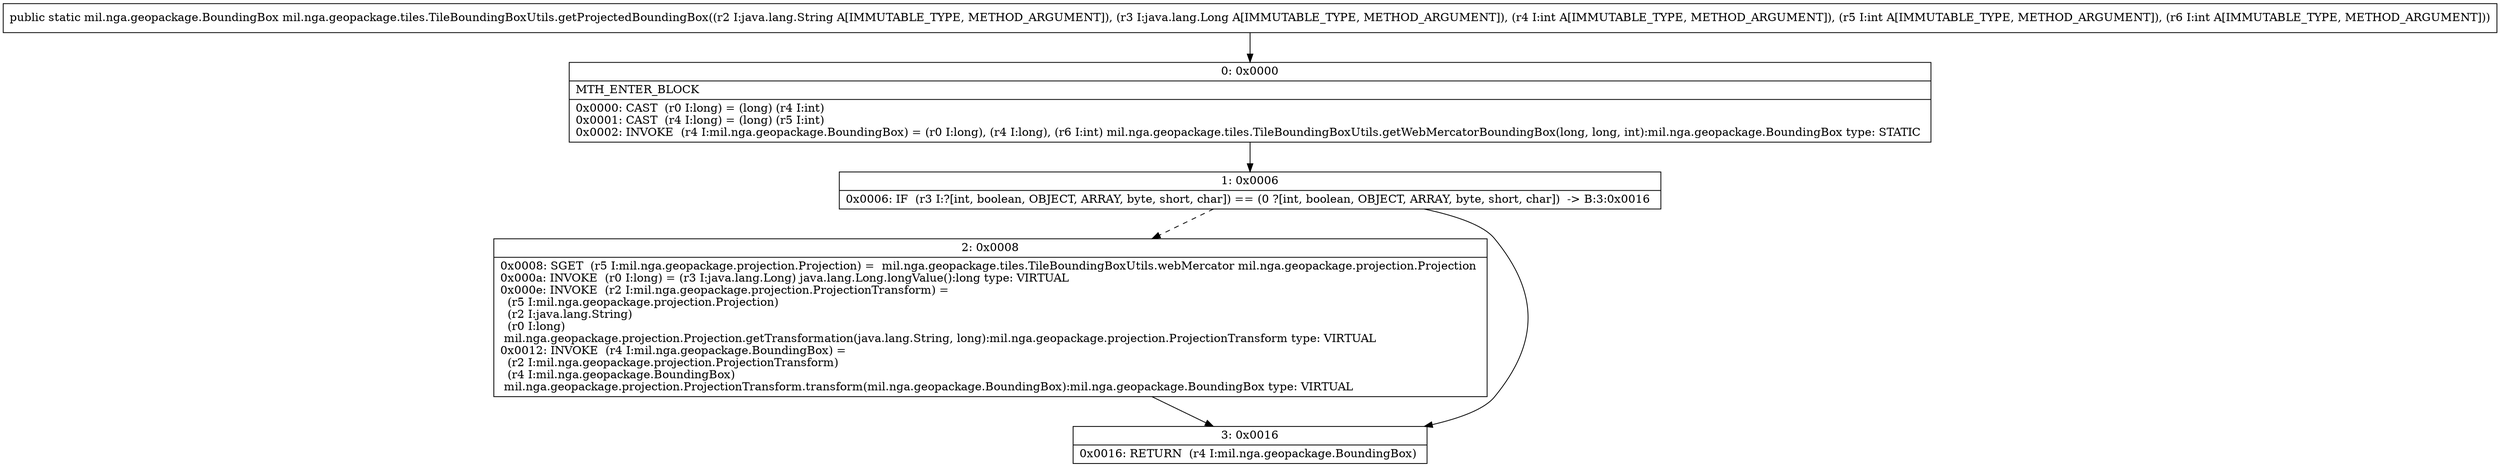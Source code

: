 digraph "CFG formil.nga.geopackage.tiles.TileBoundingBoxUtils.getProjectedBoundingBox(Ljava\/lang\/String;Ljava\/lang\/Long;III)Lmil\/nga\/geopackage\/BoundingBox;" {
Node_0 [shape=record,label="{0\:\ 0x0000|MTH_ENTER_BLOCK\l|0x0000: CAST  (r0 I:long) = (long) (r4 I:int) \l0x0001: CAST  (r4 I:long) = (long) (r5 I:int) \l0x0002: INVOKE  (r4 I:mil.nga.geopackage.BoundingBox) = (r0 I:long), (r4 I:long), (r6 I:int) mil.nga.geopackage.tiles.TileBoundingBoxUtils.getWebMercatorBoundingBox(long, long, int):mil.nga.geopackage.BoundingBox type: STATIC \l}"];
Node_1 [shape=record,label="{1\:\ 0x0006|0x0006: IF  (r3 I:?[int, boolean, OBJECT, ARRAY, byte, short, char]) == (0 ?[int, boolean, OBJECT, ARRAY, byte, short, char])  \-\> B:3:0x0016 \l}"];
Node_2 [shape=record,label="{2\:\ 0x0008|0x0008: SGET  (r5 I:mil.nga.geopackage.projection.Projection) =  mil.nga.geopackage.tiles.TileBoundingBoxUtils.webMercator mil.nga.geopackage.projection.Projection \l0x000a: INVOKE  (r0 I:long) = (r3 I:java.lang.Long) java.lang.Long.longValue():long type: VIRTUAL \l0x000e: INVOKE  (r2 I:mil.nga.geopackage.projection.ProjectionTransform) = \l  (r5 I:mil.nga.geopackage.projection.Projection)\l  (r2 I:java.lang.String)\l  (r0 I:long)\l mil.nga.geopackage.projection.Projection.getTransformation(java.lang.String, long):mil.nga.geopackage.projection.ProjectionTransform type: VIRTUAL \l0x0012: INVOKE  (r4 I:mil.nga.geopackage.BoundingBox) = \l  (r2 I:mil.nga.geopackage.projection.ProjectionTransform)\l  (r4 I:mil.nga.geopackage.BoundingBox)\l mil.nga.geopackage.projection.ProjectionTransform.transform(mil.nga.geopackage.BoundingBox):mil.nga.geopackage.BoundingBox type: VIRTUAL \l}"];
Node_3 [shape=record,label="{3\:\ 0x0016|0x0016: RETURN  (r4 I:mil.nga.geopackage.BoundingBox) \l}"];
MethodNode[shape=record,label="{public static mil.nga.geopackage.BoundingBox mil.nga.geopackage.tiles.TileBoundingBoxUtils.getProjectedBoundingBox((r2 I:java.lang.String A[IMMUTABLE_TYPE, METHOD_ARGUMENT]), (r3 I:java.lang.Long A[IMMUTABLE_TYPE, METHOD_ARGUMENT]), (r4 I:int A[IMMUTABLE_TYPE, METHOD_ARGUMENT]), (r5 I:int A[IMMUTABLE_TYPE, METHOD_ARGUMENT]), (r6 I:int A[IMMUTABLE_TYPE, METHOD_ARGUMENT])) }"];
MethodNode -> Node_0;
Node_0 -> Node_1;
Node_1 -> Node_2[style=dashed];
Node_1 -> Node_3;
Node_2 -> Node_3;
}


